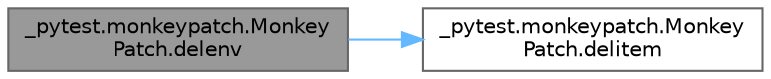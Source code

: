 digraph "_pytest.monkeypatch.MonkeyPatch.delenv"
{
 // LATEX_PDF_SIZE
  bgcolor="transparent";
  edge [fontname=Helvetica,fontsize=10,labelfontname=Helvetica,labelfontsize=10];
  node [fontname=Helvetica,fontsize=10,shape=box,height=0.2,width=0.4];
  rankdir="LR";
  Node1 [id="Node000001",label="_pytest.monkeypatch.Monkey\lPatch.delenv",height=0.2,width=0.4,color="gray40", fillcolor="grey60", style="filled", fontcolor="black",tooltip=" "];
  Node1 -> Node2 [id="edge1_Node000001_Node000002",color="steelblue1",style="solid",tooltip=" "];
  Node2 [id="Node000002",label="_pytest.monkeypatch.Monkey\lPatch.delitem",height=0.2,width=0.4,color="grey40", fillcolor="white", style="filled",URL="$class__pytest_1_1monkeypatch_1_1_monkey_patch.html#aac7a30d813fcd16ab4c65e5f17b3b467",tooltip=" "];
}
